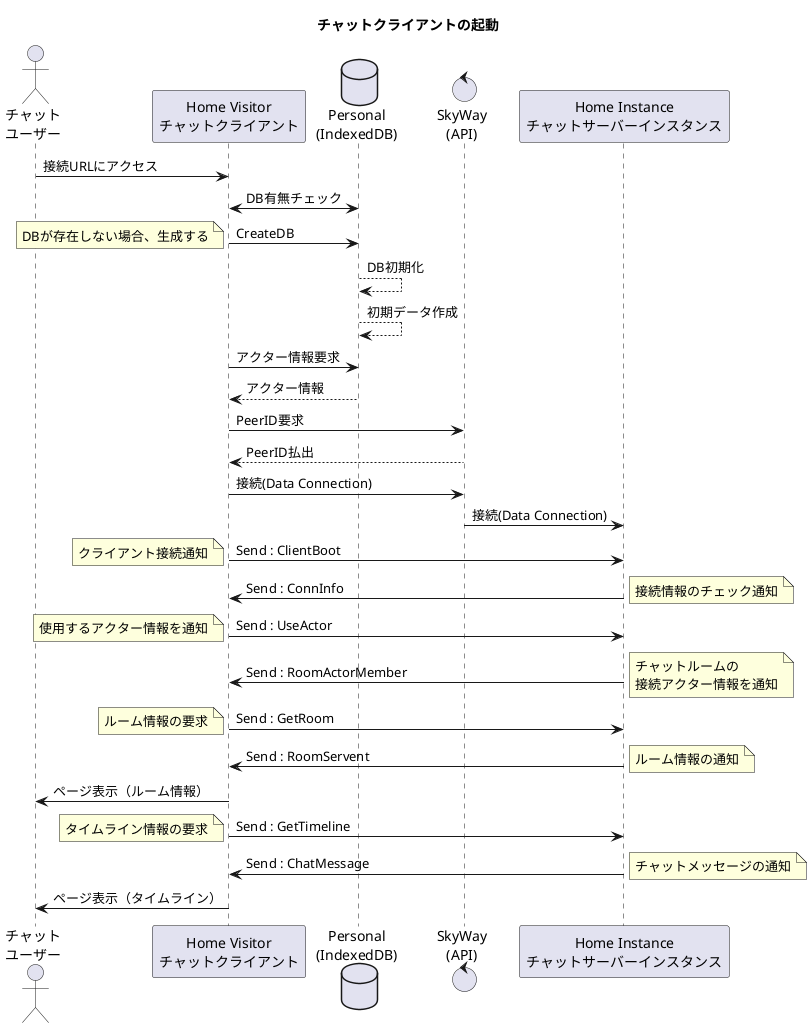 @startuml

title チャットクライアントの起動

actor       "チャット\nユーザー"                         as ChatUser
participant "Home Visitor\nチャットクライアント"         as HomeVisitor
database    "Personal\n(IndexedDB)"                    as IndexedDB_Personal
control     "SkyWay\n(API)"                            as SkyWay
participant "Home Instance\nチャットサーバーインスタンス" as HomeInstance

ChatUser             -> HomeVisitor         : 接続URLにアクセス
HomeVisitor         <-> IndexedDB_Personal  : DB有無チェック
HomeVisitor          -> IndexedDB_Personal  : CreateDB
note left : DBが存在しない場合、生成する

IndexedDB_Personal  --> IndexedDB_Personal  : DB初期化
IndexedDB_Personal  --> IndexedDB_Personal  : 初期データ作成
HomeVisitor          -> IndexedDB_Personal  : アクター情報要求
HomeVisitor         <-- IndexedDB_Personal  : アクター情報

HomeVisitor          -> SkyWay              : PeerID要求
HomeVisitor         <-- SkyWay              : PeerID払出
HomeVisitor          -> SkyWay              : 接続(Data Connection)
SkyWay               -> HomeInstance        : 接続(Data Connection)

HomeVisitor          -> HomeInstance        : Send : ClientBoot
note left  : クライアント接続通知
HomeVisitor         <-  HomeInstance        : Send : ConnInfo
note right : 接続情報のチェック通知
HomeVisitor          -> HomeInstance        : Send : UseActor
note left  : 使用するアクター情報を通知
HomeVisitor         <-  HomeInstance        : Send : RoomActorMember
note right : チャットルームの\n接続アクター情報を通知

HomeVisitor          -> HomeInstance        : Send : GetRoom
note left  : ルーム情報の要求
HomeVisitor         <-  HomeInstance        : Send : RoomServent
note right : ルーム情報の通知

ChatUser            <-  HomeVisitor         : ページ表示（ルーム情報）

HomeVisitor          -> HomeInstance        : Send : GetTimeline
note left  : タイムライン情報の要求
HomeVisitor         <-  HomeInstance        : Send : ChatMessage
note right : チャットメッセージの通知

ChatUser            <-  HomeVisitor         : ページ表示（タイムライン）

@enduml
